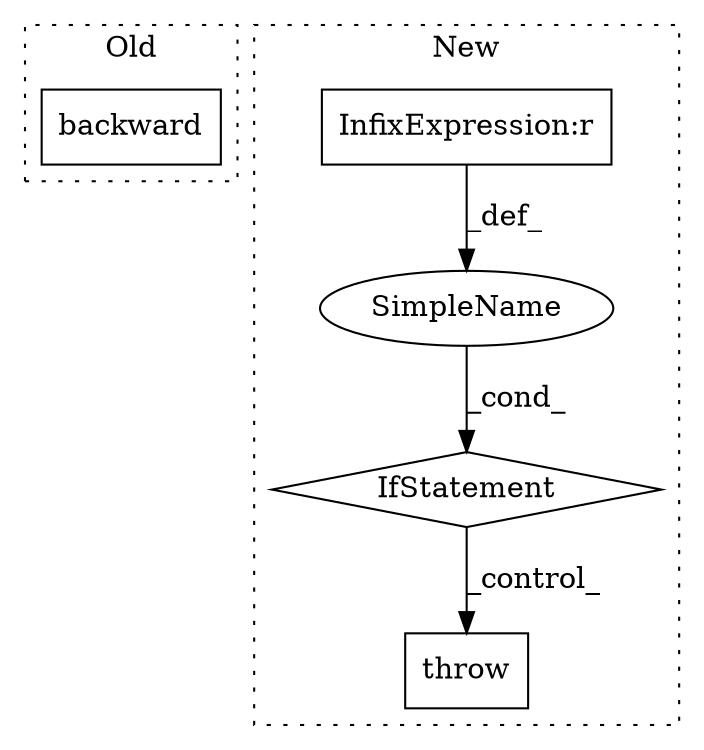 digraph G {
subgraph cluster0 {
1 [label="backward" a="32" s="2186" l="10" shape="box"];
label = "Old";
style="dotted";
}
subgraph cluster1 {
2 [label="throw" a="53" s="1742" l="6" shape="box"];
3 [label="IfStatement" a="25" s="1720,1730" l="4,2" shape="diamond"];
4 [label="SimpleName" a="42" s="" l="" shape="ellipse"];
5 [label="InfixExpression:r" a="27" s="1725" l="4" shape="box"];
label = "New";
style="dotted";
}
3 -> 2 [label="_control_"];
4 -> 3 [label="_cond_"];
5 -> 4 [label="_def_"];
}